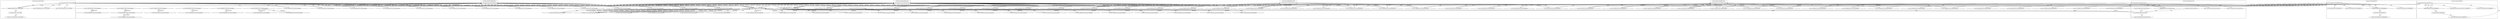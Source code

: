 digraph G {
	"10.1.80.1:45456#ServerID_OuterContainerID"->"1_fwatchdog#ServerID_667d78fb58-2fhs5"[ label="GET" ];
	"1_fwatchdog#ServerID_6dcbcc88d5-4vpdn"->"10.1.80.1:56459#ServerID_OuterContainerID"[ label="RESPONSE" ];
	"10.1.80.1:56458#ServerID_OuterContainerID"->"1_fwatchdog#ServerID_6dcbcc88d5-4vpdn"[ label="GET" ];
	"10.1.80.1:56459#ServerID_OuterContainerID"->"1_fwatchdog#ServerID_6dcbcc88d5-4vpdn"[ label="GET" ];
	"1_fwatchdog#ServerID_667d78fb58-2fhs5"->"10.1.80.1:45456#ServerID_OuterContainerID"[ label="RESPONSE" ];
	"1_fwatchdog#ServerID_6dcbcc88d5-4vpdn"->"10.1.80.1:56458#ServerID_OuterContainerID"[ label="RESPONSE" ];
	"10.1.80.1:45457#ServerID_OuterContainerID"->"1_fwatchdog#ServerID_667d78fb58-2fhs5"[ label="GET" ];
	"1_fwatchdog#ServerID_667d78fb58-2fhs5"->"10.1.80.1:45457#ServerID_OuterContainerID"[ label="RESPONSE" ];
	"10.1.80.1:55390#ServerID_OuterContainerID"->"1_fwatchdog#ServerID_8665dd9487-x4b6d"[ label="GET" ];
	"1_fwatchdog#ServerID_8665dd9487-x4b6d"->"10.1.80.1:55390#ServerID_OuterContainerID"[ label="RESPONSE" ];
	"10.1.80.1:55391#ServerID_OuterContainerID"->"1_fwatchdog#ServerID_8665dd9487-x4b6d"[ label="GET" ];
	"1_fwatchdog#ServerID_8665dd9487-x4b6d"->"10.1.80.1:55391#ServerID_OuterContainerID"[ label="RESPONSE" ];
	"10.1.80.1:56947#ServerID_OuterContainerID"->"1_fwatchdog#ServerID_76c96688d7-2rgjp"[ label="GET" ];
	"1_fwatchdog#ServerID_76c96688d7-2rgjp"->"10.1.80.1:56947#ServerID_OuterContainerID"[ label="RESPONSE" ];
	"10.1.80.1:56946#ServerID_OuterContainerID"->"1_fwatchdog#ServerID_76c96688d7-2rgjp"[ label="GET" ];
	"1_fwatchdog#ServerID_76c96688d7-2rgjp"->"10.1.80.1:56946#ServerID_OuterContainerID"[ label="RESPONSE" ];
	"10.1.80.247:34582#ServerID_OuterContainerID"->"1_fwatchdog#ServerID_6dcbcc88d5-4vpdn"[ label="POST" ];
	"1_fwatchdog#ServerID_6dcbcc88d5-4vpdn"->"gateway:8080#ServerID_OuterContainerID"[ label="POST" ];
	"1_fwatchdog#ServerID_6dcbcc88d5-4vpdn"->"10.1.80.247:8080#ServerID_OuterContainerID"[ label="POST" ];
	"10.1.80.247:36156#ServerID_OuterContainerID"->"1_fwatchdog#ServerID_667d78fb58-2fhs5"[ label="POST" ];
	"1_fwatchdog#ServerID_667d78fb58-2fhs5"->"10.1.80.247:36156#ServerID_OuterContainerID"[ label="RESPONSE" ];
	"10.1.80.247:8080#ServerID_OuterContainerID"->"1_fwatchdog#ServerID_6dcbcc88d5-4vpdn"[ label="RESPONSE" ];
	"gateway:8080#ServerID_OuterContainerID"->"1_fwatchdog#ServerID_6dcbcc88d5-4vpdn"[ label="RESPONSE" ];
	"1_fwatchdog#ServerID_6dcbcc88d5-4vpdn"->"10.1.80.247:34582#ServerID_OuterContainerID"[ label="RESPONSE" ];
	"10.1.80.247:34582#ServerID_OuterContainerID"->"1_fwatchdog#ServerID_6dcbcc88d5-4vpdn"[ label="POST" ];
	"1_fwatchdog#ServerID_6dcbcc88d5-4vpdn"->"gateway:8080#ServerID_OuterContainerID"[ label="POST" ];
	"1_fwatchdog#ServerID_6dcbcc88d5-4vpdn"->"10.1.80.247:8080#ServerID_OuterContainerID"[ label="POST" ];
	"10.1.80.247:36156#ServerID_OuterContainerID"->"1_fwatchdog#ServerID_667d78fb58-2fhs5"[ label="POST" ];
	"1_fwatchdog#ServerID_667d78fb58-2fhs5"->"10.1.80.247:36156#ServerID_OuterContainerID"[ label="RESPONSE" ];
	"1_fwatchdog#ServerID_6dcbcc88d5-4vpdn"->"gateway:8080#ServerID_OuterContainerID"[ label="POST" ];
	"10.1.80.247:8080#ServerID_OuterContainerID"->"1_fwatchdog#ServerID_6dcbcc88d5-4vpdn"[ label="RESPONSE" ];
	"gateway:8080#ServerID_OuterContainerID"->"1_fwatchdog#ServerID_6dcbcc88d5-4vpdn"[ label="RESPONSE" ];
	"1_fwatchdog#ServerID_6dcbcc88d5-4vpdn"->"10.1.80.247:34582#ServerID_OuterContainerID"[ label="RESPONSE" ];
	"10.1.80.247:34582#ServerID_OuterContainerID"->"1_fwatchdog#ServerID_6dcbcc88d5-4vpdn"[ label="POST" ];
	"1_fwatchdog#ServerID_6dcbcc88d5-4vpdn"->"10.1.80.247:8080#ServerID_OuterContainerID"[ label="POST" ];
	"10.1.80.247:36156#ServerID_OuterContainerID"->"1_fwatchdog#ServerID_667d78fb58-2fhs5"[ label="POST" ];
	"1_fwatchdog#ServerID_667d78fb58-2fhs5"->"10.1.80.247:36156#ServerID_OuterContainerID"[ label="RESPONSE" ];
	"10.1.80.247:8080#ServerID_OuterContainerID"->"1_fwatchdog#ServerID_6dcbcc88d5-4vpdn"[ label="RESPONSE" ];
	"gateway:8080#ServerID_OuterContainerID"->"1_fwatchdog#ServerID_6dcbcc88d5-4vpdn"[ label="RESPONSE" ];
	"1_fwatchdog#ServerID_6dcbcc88d5-4vpdn"->"10.1.80.247:34582#ServerID_OuterContainerID"[ label="RESPONSE" ];
	"10.1.80.1:45432#ServerID_OuterContainerID"->"1_fwatchdog#ServerID_79226724f3b6"[ label="read" ];
	"10.1.80.247:34582#ServerID_OuterContainerID"->"1_fwatchdog#ServerID_6dcbcc88d5-4vpdn"[ label="POST" ];
	"1_fwatchdog#ServerID_6dcbcc88d5-4vpdn"->"gateway:8080#ServerID_OuterContainerID"[ label="POST" ];
	"1_fwatchdog#ServerID_6dcbcc88d5-4vpdn"->"10.1.80.247:8080#ServerID_OuterContainerID"[ label="POST" ];
	"10.1.80.247:36156#ServerID_OuterContainerID"->"1_fwatchdog#ServerID_667d78fb58-2fhs5"[ label="POST" ];
	"1_fwatchdog#ServerID_667d78fb58-2fhs5"->"10.1.80.247:36156#ServerID_OuterContainerID"[ label="RESPONSE" ];
	"10.1.80.247:8080#ServerID_OuterContainerID"->"1_fwatchdog#ServerID_6dcbcc88d5-4vpdn"[ label="RESPONSE" ];
	"gateway:8080#ServerID_OuterContainerID"->"1_fwatchdog#ServerID_6dcbcc88d5-4vpdn"[ label="RESPONSE" ];
	"1_fwatchdog#ServerID_6dcbcc88d5-4vpdn"->"10.1.80.247:34582#ServerID_OuterContainerID"[ label="RESPONSE" ];
	"10.1.80.247:34582#ServerID_OuterContainerID"->"1_fwatchdog#ServerID_6dcbcc88d5-4vpdn"[ label="POST" ];
	"1_fwatchdog#ServerID_6dcbcc88d5-4vpdn"->"gateway:8080#ServerID_OuterContainerID"[ label="POST" ];
	"1_fwatchdog#ServerID_6dcbcc88d5-4vpdn"->"10.1.80.247:8080#ServerID_OuterContainerID"[ label="POST" ];
	"10.1.80.247:36156#ServerID_OuterContainerID"->"1_fwatchdog#ServerID_667d78fb58-2fhs5"[ label="POST" ];
	"1_fwatchdog#ServerID_667d78fb58-2fhs5"->"10.1.80.247:36156#ServerID_OuterContainerID"[ label="RESPONSE" ];
	"10.1.80.1:45434#ServerID_OuterContainerID"->"1_fwatchdog#ServerID_79226724f3b6"[ label="read" ];
	"10.1.80.247:8080#ServerID_OuterContainerID"->"1_fwatchdog#ServerID_6dcbcc88d5-4vpdn"[ label="RESPONSE" ];
	"gateway:8080#ServerID_OuterContainerID"->"1_fwatchdog#ServerID_6dcbcc88d5-4vpdn"[ label="RESPONSE" ];
	"1_fwatchdog#ServerID_6dcbcc88d5-4vpdn"->"10.1.80.247:34582#ServerID_OuterContainerID"[ label="RESPONSE" ];
	"1_fwatchdog#ServerID_79226724f3b6"->"10.1.80.1:45434#ServerID_OuterContainerID"[ label="write" ];
	"10.1.80.1:56434#ServerID_OuterContainerID"->"1_fwatchdog#ServerID_d4de233c55aa"[ label="read" ];
	"1_fwatchdog#ServerID_79226724f3b6"->"10.1.80.1:45432#ServerID_OuterContainerID"[ label="write" ];
	"10.1.80.1:56436#ServerID_OuterContainerID"->"1_fwatchdog#ServerID_d4de233c55aa"[ label="read" ];
	"1_fwatchdog#ServerID_d4de233c55aa"->"10.1.80.1:56436#ServerID_OuterContainerID"[ label="write" ];
	"1_fwatchdog#ServerID_d4de233c55aa"->"10.1.80.1:56434#ServerID_OuterContainerID"[ label="write" ];
	"10.1.80.1:55366#ServerID_OuterContainerID"->"1_fwatchdog#ServerID_8df4e6f0b536"[ label="read" ];
	"10.1.80.247:34582#ServerID_OuterContainerID"->"1_fwatchdog#ServerID_6dcbcc88d5-4vpdn"[ label="POST" ];
	"1_fwatchdog#ServerID_6dcbcc88d5-4vpdn"->"gateway:8080#ServerID_OuterContainerID"[ label="POST" ];
	"1_fwatchdog#ServerID_6dcbcc88d5-4vpdn"->"10.1.80.247:8080#ServerID_OuterContainerID"[ label="POST" ];
	"10.1.80.247:36156#ServerID_OuterContainerID"->"1_fwatchdog#ServerID_667d78fb58-2fhs5"[ label="POST" ];
	"1_fwatchdog#ServerID_667d78fb58-2fhs5"->"10.1.80.247:36156#ServerID_OuterContainerID"[ label="RESPONSE" ];
	"10.1.80.247:8080#ServerID_OuterContainerID"->"1_fwatchdog#ServerID_6dcbcc88d5-4vpdn"[ label="RESPONSE" ];
	"1_fwatchdog#ServerID_6dcbcc88d5-4vpdn"->"10.1.80.247:34582#ServerID_OuterContainerID"[ label="RESPONSE" ];
	"gateway:8080#ServerID_OuterContainerID"->"1_fwatchdog#ServerID_6dcbcc88d5-4vpdn"[ label="RESPONSE" ];
	"10.1.80.1:45542#ServerID_OuterContainerID"->"1_fwatchdog#ServerID_667d78fb58-2fhs5"[ label="GET" ];
	"10.1.80.1:45543#ServerID_OuterContainerID"->"1_fwatchdog#ServerID_667d78fb58-2fhs5"[ label="GET" ];
	"1_fwatchdog#ServerID_667d78fb58-2fhs5"->"10.1.80.1:45543#ServerID_OuterContainerID"[ label="RESPONSE" ];
	"1_fwatchdog#ServerID_667d78fb58-2fhs5"->"10.1.80.1:45542#ServerID_OuterContainerID"[ label="RESPONSE" ];
	"10.1.80.247:34582#ServerID_OuterContainerID"->"1_fwatchdog#ServerID_6dcbcc88d5-4vpdn"[ label="POST" ];
	"1_fwatchdog#ServerID_6dcbcc88d5-4vpdn"->"gateway:8080#ServerID_OuterContainerID"[ label="POST" ];
	"1_fwatchdog#ServerID_6dcbcc88d5-4vpdn"->"10.1.80.247:8080#ServerID_OuterContainerID"[ label="POST" ];
	"10.1.80.247:36156#ServerID_OuterContainerID"->"1_fwatchdog#ServerID_667d78fb58-2fhs5"[ label="POST" ];
	"1_fwatchdog#ServerID_667d78fb58-2fhs5"->"10.1.80.247:36156#ServerID_OuterContainerID"[ label="RESPONSE" ];
	"10.1.80.247:8080#ServerID_OuterContainerID"->"1_fwatchdog#ServerID_6dcbcc88d5-4vpdn"[ label="RESPONSE" ];
	"gateway:8080#ServerID_OuterContainerID"->"1_fwatchdog#ServerID_6dcbcc88d5-4vpdn"[ label="RESPONSE" ];
	"1_fwatchdog#ServerID_6dcbcc88d5-4vpdn"->"10.1.80.247:34582#ServerID_OuterContainerID"[ label="RESPONSE" ];
	"10.1.80.247:34582#ServerID_OuterContainerID"->"1_fwatchdog#ServerID_6dcbcc88d5-4vpdn"[ label="POST" ];
	"10.1.80.1:56558#ServerID_OuterContainerID"->"1_fwatchdog#ServerID_6dcbcc88d5-4vpdn"[ label="GET" ];
	"10.1.80.1:56556#ServerID_OuterContainerID"->"1_fwatchdog#ServerID_6dcbcc88d5-4vpdn"[ label="GET" ];
	"1_fwatchdog#ServerID_6dcbcc88d5-4vpdn"->"10.1.80.1:56558#ServerID_OuterContainerID"[ label="RESPONSE" ];
	"1_fwatchdog#ServerID_6dcbcc88d5-4vpdn"->"10.1.80.1:56556#ServerID_OuterContainerID"[ label="RESPONSE" ];
	"1_fwatchdog#ServerID_6dcbcc88d5-4vpdn"->"10.1.80.247:8080#ServerID_OuterContainerID"[ label="POST" ];
	"1_fwatchdog#ServerID_6dcbcc88d5-4vpdn"->"gateway:8080#ServerID_OuterContainerID"[ label="POST" ];
	"10.1.80.247:36156#ServerID_OuterContainerID"->"1_fwatchdog#ServerID_667d78fb58-2fhs5"[ label="POST" ];
	"1_fwatchdog#ServerID_667d78fb58-2fhs5"->"10.1.80.247:36156#ServerID_OuterContainerID"[ label="RESPONSE" ];
	"10.1.80.247:8080#ServerID_OuterContainerID"->"1_fwatchdog#ServerID_6dcbcc88d5-4vpdn"[ label="RESPONSE" ];
	"gateway:8080#ServerID_OuterContainerID"->"1_fwatchdog#ServerID_6dcbcc88d5-4vpdn"[ label="RESPONSE" ];
	"1_fwatchdog#ServerID_6dcbcc88d5-4vpdn"->"10.1.80.247:34582#ServerID_OuterContainerID"[ label="RESPONSE" ];
	"10.1.80.1:55492#ServerID_OuterContainerID"->"1_fwatchdog#ServerID_8665dd9487-x4b6d"[ label="GET" ];
	"10.1.80.1:55494#ServerID_OuterContainerID"->"1_fwatchdog#ServerID_8665dd9487-x4b6d"[ label="GET" ];
	"1_fwatchdog#ServerID_8665dd9487-x4b6d"->"10.1.80.1:55492#ServerID_OuterContainerID"[ label="RESPONSE" ];
	"1_fwatchdog#ServerID_8665dd9487-x4b6d"->"10.1.80.1:55494#ServerID_OuterContainerID"[ label="RESPONSE" ];
	"10.1.80.247:34582#ServerID_OuterContainerID"->"1_fwatchdog#ServerID_6dcbcc88d5-4vpdn"[ label="POST" ];
	"1_fwatchdog#ServerID_6dcbcc88d5-4vpdn"->"gateway:8080#ServerID_OuterContainerID"[ label="POST" ];
	"10.1.80.247:36156#ServerID_OuterContainerID"->"1_fwatchdog#ServerID_667d78fb58-2fhs5"[ label="POST" ];
	"1_fwatchdog#ServerID_6dcbcc88d5-4vpdn"->"10.1.80.247:8080#ServerID_OuterContainerID"[ label="POST" ];
	"1_fwatchdog#ServerID_667d78fb58-2fhs5"->"10.1.80.247:36156#ServerID_OuterContainerID"[ label="RESPONSE" ];
	"10.1.80.247:8080#ServerID_OuterContainerID"->"1_fwatchdog#ServerID_6dcbcc88d5-4vpdn"[ label="RESPONSE" ];
	"gateway:8080#ServerID_OuterContainerID"->"1_fwatchdog#ServerID_6dcbcc88d5-4vpdn"[ label="RESPONSE" ];
	"1_fwatchdog#ServerID_6dcbcc88d5-4vpdn"->"10.1.80.247:34582#ServerID_OuterContainerID"[ label="RESPONSE" ];
	"10.1.80.247:34582#ServerID_OuterContainerID"->"1_fwatchdog#ServerID_6dcbcc88d5-4vpdn"[ label="POST" ];
	"1_fwatchdog#ServerID_6dcbcc88d5-4vpdn"->"gateway:8080#ServerID_OuterContainerID"[ label="POST" ];
	"1_fwatchdog#ServerID_6dcbcc88d5-4vpdn"->"10.1.80.247:8080#ServerID_OuterContainerID"[ label="POST" ];
	"10.1.80.247:36156#ServerID_OuterContainerID"->"1_fwatchdog#ServerID_667d78fb58-2fhs5"[ label="POST" ];
	"1_fwatchdog#ServerID_667d78fb58-2fhs5"->"10.1.80.247:36156#ServerID_OuterContainerID"[ label="RESPONSE" ];
	"10.1.80.247:8080#ServerID_OuterContainerID"->"1_fwatchdog#ServerID_6dcbcc88d5-4vpdn"[ label="RESPONSE" ];
	"gateway:8080#ServerID_OuterContainerID"->"1_fwatchdog#ServerID_6dcbcc88d5-4vpdn"[ label="RESPONSE" ];
	"1_fwatchdog#ServerID_6dcbcc88d5-4vpdn"->"10.1.80.247:34582#ServerID_OuterContainerID"[ label="RESPONSE" ];
	"10.1.80.1:57064#ServerID_OuterContainerID"->"1_fwatchdog#ServerID_76c96688d7-2rgjp"[ label="GET" ];
	"1_fwatchdog#ServerID_76c96688d7-2rgjp"->"10.1.80.1:57066#ServerID_OuterContainerID"[ label="RESPONSE" ];
	"10.1.80.1:57066#ServerID_OuterContainerID"->"1_fwatchdog#ServerID_76c96688d7-2rgjp"[ label="GET" ];
	"1_fwatchdog#ServerID_76c96688d7-2rgjp"->"10.1.80.1:57064#ServerID_OuterContainerID"[ label="RESPONSE" ];
	"10.1.80.247:34582#ServerID_OuterContainerID"->"1_fwatchdog#ServerID_6dcbcc88d5-4vpdn"[ label="POST" ];
	"1_fwatchdog#ServerID_6dcbcc88d5-4vpdn"->"gateway:8080#ServerID_OuterContainerID"[ label="POST" ];
	"1_fwatchdog#ServerID_6dcbcc88d5-4vpdn"->"10.1.80.247:8080#ServerID_OuterContainerID"[ label="POST" ];
	"10.1.80.247:36156#ServerID_OuterContainerID"->"1_fwatchdog#ServerID_667d78fb58-2fhs5"[ label="POST" ];
	"1_fwatchdog#ServerID_667d78fb58-2fhs5"->"10.1.80.247:36156#ServerID_OuterContainerID"[ label="RESPONSE" ];
	"10.1.80.247:8080#ServerID_OuterContainerID"->"1_fwatchdog#ServerID_6dcbcc88d5-4vpdn"[ label="RESPONSE" ];
	"gateway:8080#ServerID_OuterContainerID"->"1_fwatchdog#ServerID_6dcbcc88d5-4vpdn"[ label="RESPONSE" ];
	"1_fwatchdog#ServerID_6dcbcc88d5-4vpdn"->"10.1.80.247:34582#ServerID_OuterContainerID"[ label="RESPONSE" ];
	"10.1.80.247:34582#ServerID_OuterContainerID"->"1_fwatchdog#ServerID_6dcbcc88d5-4vpdn"[ label="POST" ];
	"1_fwatchdog#ServerID_6dcbcc88d5-4vpdn"->"gateway:8080#ServerID_OuterContainerID"[ label="POST" ];
	"1_fwatchdog#ServerID_6dcbcc88d5-4vpdn"->"10.1.80.247:8080#ServerID_OuterContainerID"[ label="POST" ];
	"10.1.80.247:36156#ServerID_OuterContainerID"->"1_fwatchdog#ServerID_667d78fb58-2fhs5"[ label="POST" ];
	"1_fwatchdog#ServerID_667d78fb58-2fhs5"->"10.1.80.247:36156#ServerID_OuterContainerID"[ label="RESPONSE" ];
	"10.1.80.247:8080#ServerID_OuterContainerID"->"1_fwatchdog#ServerID_6dcbcc88d5-4vpdn"[ label="RESPONSE" ];
	"gateway:8080#ServerID_OuterContainerID"->"1_fwatchdog#ServerID_6dcbcc88d5-4vpdn"[ label="RESPONSE" ];
	"1_fwatchdog#ServerID_6dcbcc88d5-4vpdn"->"10.1.80.247:34582#ServerID_OuterContainerID"[ label="RESPONSE" ];
	"10.1.80.247:34582#ServerID_OuterContainerID"->"1_fwatchdog#ServerID_6dcbcc88d5-4vpdn"[ label="POST" ];
	"1_fwatchdog#ServerID_6dcbcc88d5-4vpdn"->"gateway:8080#ServerID_OuterContainerID"[ label="POST" ];
	"1_fwatchdog#ServerID_6dcbcc88d5-4vpdn"->"10.1.80.247:8080#ServerID_OuterContainerID"[ label="POST" ];
	"10.1.80.247:36156#ServerID_OuterContainerID"->"1_fwatchdog#ServerID_667d78fb58-2fhs5"[ label="POST" ];
	"1_fwatchdog#ServerID_667d78fb58-2fhs5"->"10.1.80.247:36156#ServerID_OuterContainerID"[ label="RESPONSE" ];
	"10.1.80.247:8080#ServerID_OuterContainerID"->"1_fwatchdog#ServerID_6dcbcc88d5-4vpdn"[ label="RESPONSE" ];
	"1_fwatchdog#ServerID_6dcbcc88d5-4vpdn"->"10.1.80.247:34582#ServerID_OuterContainerID"[ label="RESPONSE" ];
	"gateway:8080#ServerID_OuterContainerID"->"1_fwatchdog#ServerID_6dcbcc88d5-4vpdn"[ label="RESPONSE" ];
	"10.1.80.247:34582#ServerID_OuterContainerID"->"1_fwatchdog#ServerID_6dcbcc88d5-4vpdn"[ label="POST" ];
	"1_fwatchdog#ServerID_6dcbcc88d5-4vpdn"->"gateway:8080#ServerID_OuterContainerID"[ label="POST" ];
	"1_fwatchdog#ServerID_6dcbcc88d5-4vpdn"->"10.1.80.247:8080#ServerID_OuterContainerID"[ label="POST" ];
	"10.1.80.247:36156#ServerID_OuterContainerID"->"1_fwatchdog#ServerID_667d78fb58-2fhs5"[ label="POST" ];
	"1_fwatchdog#ServerID_667d78fb58-2fhs5"->"10.1.80.247:36156#ServerID_OuterContainerID"[ label="RESPONSE" ];
	"10.1.80.247:8080#ServerID_OuterContainerID"->"1_fwatchdog#ServerID_6dcbcc88d5-4vpdn"[ label="RESPONSE" ];
	"gateway:8080#ServerID_OuterContainerID"->"1_fwatchdog#ServerID_6dcbcc88d5-4vpdn"[ label="RESPONSE" ];
	"1_fwatchdog#ServerID_6dcbcc88d5-4vpdn"->"10.1.80.247:34582#ServerID_OuterContainerID"[ label="RESPONSE" ];
	"10.1.80.247:34582#ServerID_OuterContainerID"->"1_fwatchdog#ServerID_6dcbcc88d5-4vpdn"[ label="POST" ];
	"1_fwatchdog#ServerID_6dcbcc88d5-4vpdn"->"gateway:8080#ServerID_OuterContainerID"[ label="POST" ];
	"1_fwatchdog#ServerID_6dcbcc88d5-4vpdn"->"10.1.80.247:8080#ServerID_OuterContainerID"[ label="POST" ];
	"10.1.80.247:36156#ServerID_OuterContainerID"->"1_fwatchdog#ServerID_667d78fb58-2fhs5"[ label="POST" ];
	"1_fwatchdog#ServerID_667d78fb58-2fhs5"->"10.1.80.247:36156#ServerID_OuterContainerID"[ label="RESPONSE" ];
	"10.1.80.247:8080#ServerID_OuterContainerID"->"1_fwatchdog#ServerID_6dcbcc88d5-4vpdn"[ label="RESPONSE" ];
	"gateway:8080#ServerID_OuterContainerID"->"1_fwatchdog#ServerID_6dcbcc88d5-4vpdn"[ label="RESPONSE" ];
	"1_fwatchdog#ServerID_6dcbcc88d5-4vpdn"->"10.1.80.247:34582#ServerID_OuterContainerID"[ label="RESPONSE" ];
	"10.1.80.247:34582#ServerID_OuterContainerID"->"1_fwatchdog#ServerID_6dcbcc88d5-4vpdn"[ label="POST" ];
	"1_fwatchdog#ServerID_6dcbcc88d5-4vpdn"->"gateway:8080#ServerID_OuterContainerID"[ label="POST" ];
	"1_fwatchdog#ServerID_6dcbcc88d5-4vpdn"->"10.1.80.247:8080#ServerID_OuterContainerID"[ label="POST" ];
	"10.1.80.247:36156#ServerID_OuterContainerID"->"1_fwatchdog#ServerID_667d78fb58-2fhs5"[ label="POST" ];
	"1_fwatchdog#ServerID_667d78fb58-2fhs5"->"10.1.80.247:36156#ServerID_OuterContainerID"[ label="RESPONSE" ];
	"10.1.80.247:8080#ServerID_OuterContainerID"->"1_fwatchdog#ServerID_6dcbcc88d5-4vpdn"[ label="RESPONSE" ];
	"gateway:8080#ServerID_OuterContainerID"->"1_fwatchdog#ServerID_6dcbcc88d5-4vpdn"[ label="RESPONSE" ];
	"1_fwatchdog#ServerID_6dcbcc88d5-4vpdn"->"10.1.80.247:34582#ServerID_OuterContainerID"[ label="RESPONSE" ];
	"10.1.80.247:34582#ServerID_OuterContainerID"->"1_fwatchdog#ServerID_6dcbcc88d5-4vpdn"[ label="POST" ];
	"1_fwatchdog#ServerID_6dcbcc88d5-4vpdn"->"gateway:8080#ServerID_OuterContainerID"[ label="POST" ];
	"1_fwatchdog#ServerID_6dcbcc88d5-4vpdn"->"10.1.80.247:8080#ServerID_OuterContainerID"[ label="POST" ];
	"10.1.80.247:38206#ServerID_OuterContainerID"->"1_fwatchdog#ServerID_8665dd9487-x4b6d"[ label="POST" ];
	"1_fwatchdog#ServerID_8665dd9487-x4b6d"->"10.1.80.247:38206#ServerID_OuterContainerID"[ label="RESPONSE" ];
	"10.1.80.247:8080#ServerID_OuterContainerID"->"1_fwatchdog#ServerID_6dcbcc88d5-4vpdn"[ label="RESPONSE" ];
	"gateway:8080#ServerID_OuterContainerID"->"1_fwatchdog#ServerID_6dcbcc88d5-4vpdn"[ label="RESPONSE" ];
	"10.1.80.247:45464#ServerID_OuterContainerID"->"1_fwatchdog#ServerID_76c96688d7-2rgjp"[ label="POST" ];
	"1_fwatchdog#ServerID_76c96688d7-2rgjp"->"10.1.80.247:45464#ServerID_OuterContainerID"[ label="RESPONSE" ];
	"1_fwatchdog#ServerID_6dcbcc88d5-4vpdn"->"10.1.80.247:34582#ServerID_OuterContainerID"[ label="RESPONSE" ];
	"1_fwatchdog#ServerID_6dcbcc88d5-4vpdn"->"gateway:8080#ServerID_OuterContainerID"[ label="POST" ];
	"10.1.80.247:34582#ServerID_OuterContainerID"->"1_fwatchdog#ServerID_6dcbcc88d5-4vpdn"[ label="POST" ];
	"1_fwatchdog#ServerID_6dcbcc88d5-4vpdn"->"10.1.80.247:8080#ServerID_OuterContainerID"[ label="POST" ];
	"10.1.80.247:36338#ServerID_OuterContainerID"->"1_fwatchdog#ServerID_667d78fb58-2fhs5"[ label="POST" ];
	"1_fwatchdog#ServerID_667d78fb58-2fhs5"->"10.1.80.247:36338#ServerID_OuterContainerID"[ label="RESPONSE" ];
	"10.1.80.247:8080#ServerID_OuterContainerID"->"1_fwatchdog#ServerID_6dcbcc88d5-4vpdn"[ label="RESPONSE" ];
	"gateway:8080#ServerID_OuterContainerID"->"1_fwatchdog#ServerID_6dcbcc88d5-4vpdn"[ label="RESPONSE" ];
	"1_fwatchdog#ServerID_6dcbcc88d5-4vpdn"->"10.1.80.247:34582#ServerID_OuterContainerID"[ label="RESPONSE" ];
	"10.1.80.247:34582#ServerID_OuterContainerID"->"1_fwatchdog#ServerID_6dcbcc88d5-4vpdn"[ label="POST" ];
	"1_fwatchdog#ServerID_6dcbcc88d5-4vpdn"->"gateway:8080#ServerID_OuterContainerID"[ label="POST" ];
	"1_fwatchdog#ServerID_6dcbcc88d5-4vpdn"->"10.1.80.247:8080#ServerID_OuterContainerID"[ label="POST" ];
	"10.1.80.247:36338#ServerID_OuterContainerID"->"1_fwatchdog#ServerID_667d78fb58-2fhs5"[ label="POST" ];
	"1_fwatchdog#ServerID_667d78fb58-2fhs5"->"10.1.80.247:36338#ServerID_OuterContainerID"[ label="RESPONSE" ];
	"10.1.80.247:8080#ServerID_OuterContainerID"->"1_fwatchdog#ServerID_6dcbcc88d5-4vpdn"[ label="RESPONSE" ];
	"gateway:8080#ServerID_OuterContainerID"->"1_fwatchdog#ServerID_6dcbcc88d5-4vpdn"[ label="RESPONSE" ];
	"1_fwatchdog#ServerID_6dcbcc88d5-4vpdn"->"10.1.80.247:34582#ServerID_OuterContainerID"[ label="RESPONSE" ];
	"10.1.80.1:45693#ServerID_OuterContainerID"->"1_fwatchdog#ServerID_667d78fb58-2fhs5"[ label="GET" ];
	"10.1.80.1:45692#ServerID_OuterContainerID"->"1_fwatchdog#ServerID_667d78fb58-2fhs5"[ label="GET" ];
	"1_fwatchdog#ServerID_667d78fb58-2fhs5"->"10.1.80.1:45692#ServerID_OuterContainerID"[ label="RESPONSE" ];
	"1_fwatchdog#ServerID_667d78fb58-2fhs5"->"10.1.80.1:45693#ServerID_OuterContainerID"[ label="RESPONSE" ];
	"10.1.80.1:56695#ServerID_OuterContainerID"->"1_fwatchdog#ServerID_6dcbcc88d5-4vpdn"[ label="GET" ];
	"10.1.80.1:56694#ServerID_OuterContainerID"->"1_fwatchdog#ServerID_6dcbcc88d5-4vpdn"[ label="GET" ];
	"1_fwatchdog#ServerID_6dcbcc88d5-4vpdn"->"10.1.80.1:56694#ServerID_OuterContainerID"[ label="RESPONSE" ];
	"1_fwatchdog#ServerID_6dcbcc88d5-4vpdn"->"10.1.80.1:56695#ServerID_OuterContainerID"[ label="RESPONSE" ];
	"10.1.80.1:55629#ServerID_OuterContainerID"->"1_fwatchdog#ServerID_8665dd9487-x4b6d"[ label="GET" ];
	"10.1.80.1:55628#ServerID_OuterContainerID"->"1_fwatchdog#ServerID_8665dd9487-x4b6d"[ label="GET" ];
	"1_fwatchdog#ServerID_8665dd9487-x4b6d"->"10.1.80.1:55629#ServerID_OuterContainerID"[ label="RESPONSE" ];
	"1_fwatchdog#ServerID_8665dd9487-x4b6d"->"10.1.80.1:55628#ServerID_OuterContainerID"[ label="RESPONSE" ];
	"10.1.80.1:57184#ServerID_OuterContainerID"->"1_fwatchdog#ServerID_76c96688d7-2rgjp"[ label="GET" ];
	"10.1.80.1:57186#ServerID_OuterContainerID"->"1_fwatchdog#ServerID_76c96688d7-2rgjp"[ label="GET" ];
	"1_fwatchdog#ServerID_76c96688d7-2rgjp"->"10.1.80.1:57184#ServerID_OuterContainerID"[ label="RESPONSE" ];
	"1_fwatchdog#ServerID_76c96688d7-2rgjp"->"10.1.80.1:57186#ServerID_OuterContainerID"[ label="RESPONSE" ];
	"10.1.80.1:45715#ServerID_OuterContainerID"->"1_fwatchdog#ServerID_667d78fb58-2fhs5"[ label="GET" ];
	"10.1.80.1:45714#ServerID_OuterContainerID"->"1_fwatchdog#ServerID_667d78fb58-2fhs5"[ label="GET" ];
	"1_fwatchdog#ServerID_667d78fb58-2fhs5"->"10.1.80.1:45714#ServerID_OuterContainerID"[ label="RESPONSE" ];
	"1_fwatchdog#ServerID_667d78fb58-2fhs5"->"10.1.80.1:45715#ServerID_OuterContainerID"[ label="RESPONSE" ];
	"10.1.80.1:56716#ServerID_OuterContainerID"->"1_fwatchdog#ServerID_6dcbcc88d5-4vpdn"[ label="GET" ];
	"1_fwatchdog#ServerID_6dcbcc88d5-4vpdn"->"10.1.80.1:56716#ServerID_OuterContainerID"[ label="RESPONSE" ];
	"10.1.80.1:56717#ServerID_OuterContainerID"->"1_fwatchdog#ServerID_6dcbcc88d5-4vpdn"[ label="GET" ];
	"1_fwatchdog#ServerID_6dcbcc88d5-4vpdn"->"10.1.80.1:56717#ServerID_OuterContainerID"[ label="RESPONSE" ];
	"10.1.80.1:55649#ServerID_OuterContainerID"->"1_fwatchdog#ServerID_8665dd9487-x4b6d"[ label="GET" ];
	"1_fwatchdog#ServerID_8665dd9487-x4b6d"->"10.1.80.1:55649#ServerID_OuterContainerID"[ label="RESPONSE" ];
	"10.1.80.1:55648#ServerID_OuterContainerID"->"1_fwatchdog#ServerID_8665dd9487-x4b6d"[ label="GET" ];
	"1_fwatchdog#ServerID_8665dd9487-x4b6d"->"10.1.80.1:55648#ServerID_OuterContainerID"[ label="RESPONSE" ];
	"10.1.80.1:57208#ServerID_OuterContainerID"->"1_fwatchdog#ServerID_76c96688d7-2rgjp"[ label="GET" ];
	"10.1.80.1:57210#ServerID_OuterContainerID"->"1_fwatchdog#ServerID_76c96688d7-2rgjp"[ label="GET" ];
	"1_fwatchdog#ServerID_76c96688d7-2rgjp"->"10.1.80.1:57208#ServerID_OuterContainerID"[ label="RESPONSE" ];
	"1_fwatchdog#ServerID_76c96688d7-2rgjp"->"10.1.80.1:57210#ServerID_OuterContainerID"[ label="RESPONSE" ];
	"10.1.80.1:55368#ServerID_OuterContainerID"->"1_fwatchdog#ServerID_8df4e6f0b536"[ label="read" ];
	"1_fwatchdog#ServerID_8df4e6f0b536"->"10.1.80.1:55368#ServerID_OuterContainerID"[ label="write" ];
	"10.1.80.1:56922#ServerID_OuterContainerID"->"1_fwatchdog#ServerID_a5edef8e0079"[ label="read" ];
	"1_fwatchdog#ServerID_8df4e6f0b536"->"10.1.80.1:55366#ServerID_OuterContainerID"[ label="write" ];
	"10.1.80.1:56924#ServerID_OuterContainerID"->"1_fwatchdog#ServerID_a5edef8e0079"[ label="read" ];
	"1_fwatchdog#ServerID_a5edef8e0079"->"10.1.80.1:56924#ServerID_OuterContainerID"[ label="write" ];
	"1_fwatchdog#ServerID_a5edef8e0079"->"10.1.80.1:56922#ServerID_OuterContainerID"[ label="write" ];
	"10.1.80.1:45456#ServerID_OuterContainerID"->"1_fwatchdog#ServerID_79226724f3b6"[ label="read" ];
	"10.1.80.1:45457#ServerID_OuterContainerID"->"1_fwatchdog#ServerID_79226724f3b6"[ label="read" ];
	"1_fwatchdog#ServerID_79226724f3b6"->"10.1.80.1:45457#ServerID_OuterContainerID"[ label="write" ];
	"1_fwatchdog#ServerID_79226724f3b6"->"10.1.80.1:45456#ServerID_OuterContainerID"[ label="write" ];
	"10.1.80.1:56458#ServerID_OuterContainerID"->"1_fwatchdog#ServerID_d4de233c55aa"[ label="read" ];
	"10.1.80.1:56459#ServerID_OuterContainerID"->"1_fwatchdog#ServerID_d4de233c55aa"[ label="read" ];
	"1_fwatchdog#ServerID_d4de233c55aa"->"10.1.80.1:56459#ServerID_OuterContainerID"[ label="write" ];
	"1_fwatchdog#ServerID_d4de233c55aa"->"10.1.80.1:56458#ServerID_OuterContainerID"[ label="write" ];
	"10.1.80.1:55390#ServerID_OuterContainerID"->"1_fwatchdog#ServerID_8df4e6f0b536"[ label="read" ];
	"1_fwatchdog#ServerID_8df4e6f0b536"->"10.1.80.1:55390#ServerID_OuterContainerID"[ label="write" ];
	"10.1.80.1:55391#ServerID_OuterContainerID"->"1_fwatchdog#ServerID_8df4e6f0b536"[ label="read" ];
	"1_fwatchdog#ServerID_8df4e6f0b536"->"10.1.80.1:55391#ServerID_OuterContainerID"[ label="write" ];
	"10.1.80.1:56947#ServerID_OuterContainerID"->"1_fwatchdog#ServerID_a5edef8e0079"[ label="read" ];
	"10.1.80.1:56946#ServerID_OuterContainerID"->"1_fwatchdog#ServerID_a5edef8e0079"[ label="read" ];
	"1_fwatchdog#ServerID_a5edef8e0079"->"10.1.80.1:56947#ServerID_OuterContainerID"[ label="write" ];
	"1_fwatchdog#ServerID_a5edef8e0079"->"10.1.80.1:56946#ServerID_OuterContainerID"[ label="write" ];
	"10.1.80.247:34582#ServerID_OuterContainerID"->"1_fwatchdog#ServerID_d4de233c55aa"[ label="read" ];
	"1_fwatchdog#ServerID_d4de233c55aa"->"pipe:[273416759]#ServerID_d4de233c55aa"[ label="write" ];
	"1_fwatchdog#ServerID_d4de233c55aa"->"localhost:3000#ServerID_d4de233c55aa"[ label="connect" ];
	"localhost:3000#ServerID_d4de233c55aa"->"1_fwatchdog#ServerID_d4de233c55aa"[ label="read" ];
	"1_fwatchdog#ServerID_d4de233c55aa"->"localhost:3000#ServerID_d4de233c55aa"[ label="write" ];
	"10_node#ServerID_d4de233c55aa"->"pipe:[273418164]#ServerID_d4de233c55aa"[ label="write" ];
	"localhost:3000#ServerID_d4de233c55aa"->"10_node#ServerID_d4de233c55aa"[ label="read" ];
	"/etc/hosts#ServerID_d4de233c55aa"->"10_node#ServerID_d4de233c55aa"[ label="read" ];
	"/etc/resolv.conf#ServerID_d4de233c55aa"->"10_node#ServerID_d4de233c55aa"[ label="read" ];
	"10_node#ServerID_d4de233c55aa"->"10.152.183.10:53#ServerID_OuterContainerID"[ label="sendto" ];
	"10.152.183.10:53#ServerID_OuterContainerID"->"10_node#ServerID_d4de233c55aa"[ label="recvfrom" ];
	"1_fwatchdog#ServerID_79226724f3b6"->"pipe:[273416607]#ServerID_79226724f3b6"[ label="write" ];
	"10.1.80.247:36156#ServerID_OuterContainerID"->"1_fwatchdog#ServerID_79226724f3b6"[ label="read" ];
	"10_node#ServerID_d4de233c55aa"->"gateway:8080#ServerID_OuterContainerID"[ label="connect" ];
	"1_fwatchdog#ServerID_79226724f3b6"->"localhost:3000#ServerID_79226724f3b6"[ label="connect" ];
	"localhost:3000#ServerID_79226724f3b6"->"1_fwatchdog#ServerID_79226724f3b6"[ label="read" ];
	"1_fwatchdog#ServerID_79226724f3b6"->"localhost:3000#ServerID_79226724f3b6"[ label="write" ];
	"localhost:3000#ServerID_79226724f3b6"->"10_node#ServerID_79226724f3b6"[ label="read" ];
	"10_node#ServerID_79226724f3b6"->"pipe:[273417785]#ServerID_79226724f3b6"[ label="write" ];
	"1_fwatchdog#ServerID_79226724f3b6"->"pipe:[273416608]#ServerID_79226724f3b6"[ label="write" ];
	"1_fwatchdog#ServerID_79226724f3b6"->"10.1.80.247:36156#ServerID_OuterContainerID"[ label="write" ];
	"gateway:8080#ServerID_OuterContainerID"->"10_node#ServerID_d4de233c55aa"[ label="read" ];
	"1_fwatchdog#ServerID_d4de233c55aa"->"pipe:[273416760]#ServerID_d4de233c55aa"[ label="write" ];
	"1_fwatchdog#ServerID_d4de233c55aa"->"10.1.80.247:34582#ServerID_OuterContainerID"[ label="write" ];
	"10.1.80.1:45542#ServerID_OuterContainerID"->"1_fwatchdog#ServerID_79226724f3b6"[ label="read" ];
	"1_fwatchdog#ServerID_79226724f3b6"->"10.1.80.1:45543#ServerID_OuterContainerID"[ label="write" ];
	"10.1.80.1:45543#ServerID_OuterContainerID"->"1_fwatchdog#ServerID_79226724f3b6"[ label="read" ];
	"1_fwatchdog#ServerID_79226724f3b6"->"10.1.80.1:45542#ServerID_OuterContainerID"[ label="write" ];
	"10.1.80.1:56558#ServerID_OuterContainerID"->"1_fwatchdog#ServerID_d4de233c55aa"[ label="read" ];
	"10.1.80.1:56556#ServerID_OuterContainerID"->"1_fwatchdog#ServerID_d4de233c55aa"[ label="read" ];
	"1_fwatchdog#ServerID_d4de233c55aa"->"10.1.80.1:56556#ServerID_OuterContainerID"[ label="write" ];
	"1_fwatchdog#ServerID_d4de233c55aa"->"10.1.80.1:56558#ServerID_OuterContainerID"[ label="write" ];
	"10.1.80.1:55494#ServerID_OuterContainerID"->"1_fwatchdog#ServerID_8df4e6f0b536"[ label="read" ];
	"10.1.80.1:55492#ServerID_OuterContainerID"->"1_fwatchdog#ServerID_8df4e6f0b536"[ label="read" ];
	"1_fwatchdog#ServerID_8df4e6f0b536"->"10.1.80.1:55492#ServerID_OuterContainerID"[ label="write" ];
	"1_fwatchdog#ServerID_8df4e6f0b536"->"10.1.80.1:55494#ServerID_OuterContainerID"[ label="write" ];
	"1_fwatchdog#ServerID_8df4e6f0b536"->"22_fwatchdog#ServerID_8df4e6f0b536"[ label="clone" ];
	"1_fwatchdog#ServerID_a5edef8e0079"->"10.1.80.1:57066#ServerID_OuterContainerID"[ label="write" ];
	"10.1.80.1:57066#ServerID_OuterContainerID"->"1_fwatchdog#ServerID_a5edef8e0079"[ label="read" ];
	"10.1.80.1:57064#ServerID_OuterContainerID"->"1_fwatchdog#ServerID_a5edef8e0079"[ label="read" ];
	"1_fwatchdog#ServerID_a5edef8e0079"->"10.1.80.1:57064#ServerID_OuterContainerID"[ label="write" ];
	"1_fwatchdog#ServerID_8df4e6f0b536"->"pipe:[273416824]#ServerID_8df4e6f0b536"[ label="write" ];
	"10.1.80.247:38206#ServerID_OuterContainerID"->"1_fwatchdog#ServerID_8df4e6f0b536"[ label="read" ];
	"1_fwatchdog#ServerID_8df4e6f0b536"->"localhost:3000#ServerID_8df4e6f0b536"[ label="connect" ];
	"localhost:3000#ServerID_8df4e6f0b536"->"12_node#ServerID_8df4e6f0b536"[ label="read" ];
	"localhost:3000#ServerID_8df4e6f0b536"->"1_fwatchdog#ServerID_8df4e6f0b536"[ label="read" ];
	"1_fwatchdog#ServerID_8df4e6f0b536"->"localhost:3000#ServerID_8df4e6f0b536"[ label="write" ];
	"12_node#ServerID_8df4e6f0b536"->"pipe:[273418319]#ServerID_8df4e6f0b536"[ label="write" ];
	"1_fwatchdog#ServerID_8df4e6f0b536"->"pipe:[273416825]#ServerID_8df4e6f0b536"[ label="write" ];
	"1_fwatchdog#ServerID_8df4e6f0b536"->"10.1.80.247:38206#ServerID_OuterContainerID"[ label="write" ];
	"10.1.80.247:45464#ServerID_OuterContainerID"->"1_fwatchdog#ServerID_a5edef8e0079"[ label="read" ];
	"1_fwatchdog#ServerID_a5edef8e0079"->"localhost:3000#ServerID_a5edef8e0079"[ label="connect" ];
	"1_fwatchdog#ServerID_a5edef8e0079"->"localhost:3000#ServerID_a5edef8e0079"[ label="write" ];
	"localhost:3000#ServerID_a5edef8e0079"->"1_fwatchdog#ServerID_a5edef8e0079"[ label="read" ];
	"localhost:3000#ServerID_a5edef8e0079"->"15_node#ServerID_a5edef8e0079"[ label="read" ];
	"15_node#ServerID_a5edef8e0079"->"pipe:[273418748]#ServerID_a5edef8e0079"[ label="write" ];
	"pipe:[273418748]#ServerID_a5edef8e0079"->"1_fwatchdog#ServerID_a5edef8e0079"[ label="read" ];
	"1_fwatchdog#ServerID_a5edef8e0079"->"pipe:[273417046]#ServerID_a5edef8e0079"[ label="write" ];
	"1_fwatchdog#ServerID_a5edef8e0079"->"/home/app/request.alastor.log#ServerID_a5edef8e0079"[ label="write" ];
	"1_fwatchdog#ServerID_a5edef8e0079"->"10.1.80.247:45464#ServerID_OuterContainerID"[ label="write" ];
	"10.1.80.247:36338#ServerID_OuterContainerID"->"1_fwatchdog#ServerID_79226724f3b6"[ label="read" ];
	"1_fwatchdog#ServerID_79226724f3b6"->"10.1.80.247:36338#ServerID_OuterContainerID"[ label="write" ];
	"10.1.80.1:45692#ServerID_OuterContainerID"->"1_fwatchdog#ServerID_79226724f3b6"[ label="read" ];
	"10.1.80.1:45693#ServerID_OuterContainerID"->"1_fwatchdog#ServerID_79226724f3b6"[ label="read" ];
	"1_fwatchdog#ServerID_79226724f3b6"->"10.1.80.1:45692#ServerID_OuterContainerID"[ label="write" ];
	"10.1.80.1:56695#ServerID_OuterContainerID"->"1_fwatchdog#ServerID_d4de233c55aa"[ label="read" ];
	"1_fwatchdog#ServerID_79226724f3b6"->"10.1.80.1:45693#ServerID_OuterContainerID"[ label="write" ];
	"10.1.80.1:56694#ServerID_OuterContainerID"->"1_fwatchdog#ServerID_d4de233c55aa"[ label="read" ];
	"1_fwatchdog#ServerID_d4de233c55aa"->"10.1.80.1:56694#ServerID_OuterContainerID"[ label="write" ];
	"10.1.80.1:55629#ServerID_OuterContainerID"->"1_fwatchdog#ServerID_8df4e6f0b536"[ label="read" ];
	"1_fwatchdog#ServerID_d4de233c55aa"->"10.1.80.1:56695#ServerID_OuterContainerID"[ label="write" ];
	"1_fwatchdog#ServerID_8df4e6f0b536"->"10.1.80.1:55629#ServerID_OuterContainerID"[ label="write" ];
	"10.1.80.1:55628#ServerID_OuterContainerID"->"1_fwatchdog#ServerID_8df4e6f0b536"[ label="read" ];
	"1_fwatchdog#ServerID_8df4e6f0b536"->"10.1.80.1:55628#ServerID_OuterContainerID"[ label="write" ];
	"10.1.80.1:57184#ServerID_OuterContainerID"->"1_fwatchdog#ServerID_a5edef8e0079"[ label="read" ];
	"10.1.80.1:57186#ServerID_OuterContainerID"->"1_fwatchdog#ServerID_a5edef8e0079"[ label="read" ];
	"1_fwatchdog#ServerID_a5edef8e0079"->"10.1.80.1:57184#ServerID_OuterContainerID"[ label="write" ];
	"1_fwatchdog#ServerID_a5edef8e0079"->"10.1.80.1:57186#ServerID_OuterContainerID"[ label="write" ];
	"10.1.80.1:45715#ServerID_OuterContainerID"->"1_fwatchdog#ServerID_79226724f3b6"[ label="read" ];
	"10.1.80.1:45714#ServerID_OuterContainerID"->"1_fwatchdog#ServerID_79226724f3b6"[ label="read" ];
	"1_fwatchdog#ServerID_79226724f3b6"->"10.1.80.1:45714#ServerID_OuterContainerID"[ label="write" ];
	"1_fwatchdog#ServerID_79226724f3b6"->"10.1.80.1:45715#ServerID_OuterContainerID"[ label="write" ];
	"10.1.80.1:56717#ServerID_OuterContainerID"->"1_fwatchdog#ServerID_d4de233c55aa"[ label="read" ];
	"10.1.80.1:56716#ServerID_OuterContainerID"->"1_fwatchdog#ServerID_d4de233c55aa"[ label="read" ];
	"1_fwatchdog#ServerID_d4de233c55aa"->"10.1.80.1:56716#ServerID_OuterContainerID"[ label="write" ];
	"1_fwatchdog#ServerID_d4de233c55aa"->"10.1.80.1:56717#ServerID_OuterContainerID"[ label="write" ];
	"10.1.80.1:55649#ServerID_OuterContainerID"->"1_fwatchdog#ServerID_8df4e6f0b536"[ label="read" ];
	"1_fwatchdog#ServerID_8df4e6f0b536"->"10.1.80.1:55649#ServerID_OuterContainerID"[ label="write" ];
	"10.1.80.1:55648#ServerID_OuterContainerID"->"1_fwatchdog#ServerID_8df4e6f0b536"[ label="read" ];
	"1_fwatchdog#ServerID_8df4e6f0b536"->"10.1.80.1:55648#ServerID_OuterContainerID"[ label="write" ];
	"10.1.80.1:57208#ServerID_OuterContainerID"->"1_fwatchdog#ServerID_a5edef8e0079"[ label="read" ];
	"10.1.80.1:57210#ServerID_OuterContainerID"->"1_fwatchdog#ServerID_a5edef8e0079"[ label="read" ];
	"1_fwatchdog#ServerID_a5edef8e0079"->"10.1.80.1:57208#ServerID_OuterContainerID"[ label="write" ];
	"1_fwatchdog#ServerID_a5edef8e0079"->"10.1.80.1:57210#ServerID_OuterContainerID"[ label="write" ];
	"10.1.80.1:45746#ServerID_OuterContainerID"->"1_fwatchdog#ServerID_79226724f3b6"[ label="read" ];
	"10.1.80.1:45748#ServerID_OuterContainerID"->"1_fwatchdog#ServerID_79226724f3b6"[ label="read" ];
	"1_fwatchdog#ServerID_79226724f3b6"->"10.1.80.1:45748#ServerID_OuterContainerID"[ label="write" ];
	"1_fwatchdog#ServerID_79226724f3b6"->"10.1.80.1:45746#ServerID_OuterContainerID"[ label="write" ];
	"10.1.80.1:56749#ServerID_OuterContainerID"->"1_fwatchdog#ServerID_d4de233c55aa"[ label="read" ];
	"10.1.80.1:56748#ServerID_OuterContainerID"->"1_fwatchdog#ServerID_d4de233c55aa"[ label="read" ];
	"1_fwatchdog#ServerID_d4de233c55aa"->"10.1.80.1:56749#ServerID_OuterContainerID"[ label="write" ];
	"1_fwatchdog#ServerID_d4de233c55aa"->"10.1.80.1:56748#ServerID_OuterContainerID"[ label="write" ];
	"10.1.80.1:55681#ServerID_OuterContainerID"->"1_fwatchdog#ServerID_8df4e6f0b536"[ label="read" ];
	"10.1.80.1:55680#ServerID_OuterContainerID"->"1_fwatchdog#ServerID_8df4e6f0b536"[ label="read" ];
	"1_fwatchdog#ServerID_8df4e6f0b536"->"10.1.80.1:55681#ServerID_OuterContainerID"[ label="write" ];
	"1_fwatchdog#ServerID_8df4e6f0b536"->"10.1.80.1:55680#ServerID_OuterContainerID"[ label="write" ];
	"10.1.80.1:57238#ServerID_OuterContainerID"->"1_fwatchdog#ServerID_a5edef8e0079"[ label="read" ];
	"10.1.80.1:57236#ServerID_OuterContainerID"->"1_fwatchdog#ServerID_a5edef8e0079"[ label="read" ];
	"1_fwatchdog#ServerID_a5edef8e0079"->"10.1.80.1:57236#ServerID_OuterContainerID"[ label="write" ];
	"1_fwatchdog#ServerID_a5edef8e0079"->"10.1.80.1:57238#ServerID_OuterContainerID"[ label="write" ];
	"10.1.80.245:9093#ServerID_OuterContainerID"->"10.1.80.1:46048#ServerID_OuterContainerID"[ label="RESPONSE" ];
	"10.1.80.1:46048#ServerID_OuterContainerID"->"10.1.80.245:9093#ServerID_OuterContainerID"[ label="GET" ];
	"10.1.80.1:6527#ServerID_OuterContainerID"->"10.1.80.247:8080#ServerID_OuterContainerID"[ label="POST" ];
	"10.1.80.247:8080#ServerID_OuterContainerID"->"10.1.80.1:6527#ServerID_OuterContainerID"[ label="RESPONSE" ];
	"10.1.80.247:8080#ServerID_OuterContainerID"->"10.0.88.125:31112#ServerID_OuterContainerID"[ label="RESPONSE" ];
	"10.1.80.1:1720#ServerID_OuterContainerID"->"10.1.80.247:8080#ServerID_OuterContainerID"[ label="POST" ];
	"10.1.80.247:8080#ServerID_OuterContainerID"->"10.1.80.1:1720#ServerID_OuterContainerID"[ label="RESPONSE" ];
	"10.1.80.247:8080#ServerID_OuterContainerID"->"10.0.88.125:31112#ServerID_OuterContainerID"[ label="RESPONSE" ];
	"10.1.80.1:2599#ServerID_OuterContainerID"->"10.1.80.247:8080#ServerID_OuterContainerID"[ label="POST" ];
	"10.1.80.247:8080#ServerID_OuterContainerID"->"10.1.80.1:2599#ServerID_OuterContainerID"[ label="RESPONSE" ];
	"10.1.80.247:8080#ServerID_OuterContainerID"->"10.0.88.125:31112#ServerID_OuterContainerID"[ label="RESPONSE" ];
	"10.1.80.1:20657#ServerID_OuterContainerID"->"10.1.80.247:8080#ServerID_OuterContainerID"[ label="POST" ];
	"10.1.80.247:8080#ServerID_OuterContainerID"->"10.1.80.1:20657#ServerID_OuterContainerID"[ label="RESPONSE" ];
	"10.1.80.247:8080#ServerID_OuterContainerID"->"10.0.88.125:31112#ServerID_OuterContainerID"[ label="RESPONSE" ];
	"10.1.80.1:45988#ServerID_OuterContainerID"->"10.1.80.233:8000#ServerID_OuterContainerID"[ label="GET" ];
	"10.1.80.233:8000#ServerID_OuterContainerID"->"10.1.80.1:45988#ServerID_OuterContainerID"[ label="RESPONSE" ];
	"10.1.80.1:32741#ServerID_OuterContainerID"->"10.1.80.247:8080#ServerID_OuterContainerID"[ label="POST" ];
	"10.1.80.247:8080#ServerID_OuterContainerID"->"10.1.80.1:32741#ServerID_OuterContainerID"[ label="RESPONSE" ];
	"10.1.80.247:8080#ServerID_OuterContainerID"->"10.0.88.125:31112#ServerID_OuterContainerID"[ label="RESPONSE" ];
	"10.1.80.1:43496#ServerID_OuterContainerID"->"10.1.80.247:8080#ServerID_OuterContainerID"[ label="POST" ];
	"10.1.80.247:8080#ServerID_OuterContainerID"->"10.1.80.1:43496#ServerID_OuterContainerID"[ label="RESPONSE" ];
	"10.1.80.247:8080#ServerID_OuterContainerID"->"10.0.88.125:31112#ServerID_OuterContainerID"[ label="RESPONSE" ];
	"10.1.80.1:15465#ServerID_OuterContainerID"->"10.1.80.247:8080#ServerID_OuterContainerID"[ label="POST" ];
	"10.1.80.247:8080#ServerID_OuterContainerID"->"10.1.80.1:15465#ServerID_OuterContainerID"[ label="RESPONSE" ];
	"10.1.80.247:8080#ServerID_OuterContainerID"->"10.0.88.125:31112#ServerID_OuterContainerID"[ label="RESPONSE" ];
	"10.1.80.1:25062#ServerID_OuterContainerID"->"10.1.80.247:8080#ServerID_OuterContainerID"[ label="POST" ];
	"10.1.80.247:8080#ServerID_OuterContainerID"->"10.1.80.1:25062#ServerID_OuterContainerID"[ label="RESPONSE" ];
	"10.1.80.247:8080#ServerID_OuterContainerID"->"10.0.88.125:31112#ServerID_OuterContainerID"[ label="RESPONSE" ];
	"10.1.80.1:26033#ServerID_OuterContainerID"->"10.1.80.247:8080#ServerID_OuterContainerID"[ label="POST" ];
	"10.1.80.247:8080#ServerID_OuterContainerID"->"10.1.80.1:26033#ServerID_OuterContainerID"[ label="RESPONSE" ];
	"10.1.80.247:8080#ServerID_OuterContainerID"->"10.0.88.125:31112#ServerID_OuterContainerID"[ label="RESPONSE" ];
	"10.1.80.1:58086#ServerID_OuterContainerID"->"10.1.80.247:8080#ServerID_OuterContainerID"[ label="POST" ];
	"10.1.80.247:8080#ServerID_OuterContainerID"->"10.1.80.1:58086#ServerID_OuterContainerID"[ label="RESPONSE" ];
	"10.1.80.247:8080#ServerID_OuterContainerID"->"10.0.88.125:31112#ServerID_OuterContainerID"[ label="RESPONSE" ];
	"10.1.80.1:29933#ServerID_OuterContainerID"->"10.1.80.247:8080#ServerID_OuterContainerID"[ label="POST" ];
	"10.1.80.247:8080#ServerID_OuterContainerID"->"10.1.80.1:29933#ServerID_OuterContainerID"[ label="RESPONSE" ];
	"10.1.80.247:8080#ServerID_OuterContainerID"->"10.0.88.125:31112#ServerID_OuterContainerID"[ label="RESPONSE" ];
	"10.1.80.1:18600#ServerID_OuterContainerID"->"10.1.80.247:8080#ServerID_OuterContainerID"[ label="POST" ];
	"10.1.80.247:8080#ServerID_OuterContainerID"->"10.1.80.1:18600#ServerID_OuterContainerID"[ label="RESPONSE" ];
	"10.1.80.243:49946#ServerID_OuterContainerID"->"10.1.80.247:8082#ServerID_OuterContainerID"[ label="GET" ];
	"10.1.80.247:8080#ServerID_OuterContainerID"->"10.0.88.125:31112#ServerID_OuterContainerID"[ label="RESPONSE" ];
	"10.1.80.247:8082#ServerID_OuterContainerID"->"10.1.80.243:49946#ServerID_OuterContainerID"[ label="RESPONSE" ];
	"10.1.80.1:41653#ServerID_OuterContainerID"->"10.1.80.247:8080#ServerID_OuterContainerID"[ label="POST" ];
	"10.1.80.247:8080#ServerID_OuterContainerID"->"10.1.80.1:41653#ServerID_OuterContainerID"[ label="RESPONSE" ];
	"10.1.80.247:8080#ServerID_OuterContainerID"->"10.0.88.125:31112#ServerID_OuterContainerID"[ label="RESPONSE" ];
	"10.1.80.1:45353#ServerID_OuterContainerID"->"10.1.80.247:8080#ServerID_OuterContainerID"[ label="POST" ];
	"10.1.80.247:8080#ServerID_OuterContainerID"->"10.1.80.1:45353#ServerID_OuterContainerID"[ label="RESPONSE" ];
	"10.1.80.247:8080#ServerID_OuterContainerID"->"10.0.88.125:31112#ServerID_OuterContainerID"[ label="RESPONSE" ];
	"10.1.80.1:33862#ServerID_OuterContainerID"->"10.1.80.247:8080#ServerID_OuterContainerID"[ label="GET" ];
	"10.1.80.1:33864#ServerID_OuterContainerID"->"10.1.80.247:8080#ServerID_OuterContainerID"[ label="GET" ];
	"10.1.80.247:8080#ServerID_OuterContainerID"->"10.1.80.1:33864#ServerID_OuterContainerID"[ label="RESPONSE" ];
	"10.1.80.247:8080#ServerID_OuterContainerID"->"10.1.80.1:33862#ServerID_OuterContainerID"[ label="RESPONSE" ];
	"10.1.80.1:1131#ServerID_OuterContainerID"->"10.1.80.247:8080#ServerID_OuterContainerID"[ label="POST" ];
	"10.1.80.247:8080#ServerID_OuterContainerID"->"10.1.80.1:1131#ServerID_OuterContainerID"[ label="RESPONSE" ];
	"10.1.80.247:8080#ServerID_OuterContainerID"->"10.0.88.125:31112#ServerID_OuterContainerID"[ label="RESPONSE" ];
	"10.1.80.1:37982#ServerID_OuterContainerID"->"10.1.80.235:8181#ServerID_OuterContainerID"[ label="GET" ];
	"10.1.80.235:8181#ServerID_OuterContainerID"->"10.1.80.1:37982#ServerID_OuterContainerID"[ label="RESPONSE" ];
	"10.1.80.1:31594#ServerID_OuterContainerID"->"10.1.80.247:8080#ServerID_OuterContainerID"[ label="POST" ];
	"10.1.80.247:8080#ServerID_OuterContainerID"->"10.1.80.1:31594#ServerID_OuterContainerID"[ label="RESPONSE" ];
	"10.1.80.247:8080#ServerID_OuterContainerID"->"10.0.88.125:31112#ServerID_OuterContainerID"[ label="RESPONSE" ];
	"10.1.80.1:18161#ServerID_OuterContainerID"->"10.1.80.247:8080#ServerID_OuterContainerID"[ label="POST" ];
	"10.1.80.247:8080#ServerID_OuterContainerID"->"10.1.80.1:18161#ServerID_OuterContainerID"[ label="RESPONSE" ];
	"10.1.80.247:8080#ServerID_OuterContainerID"->"10.0.88.125:31112#ServerID_OuterContainerID"[ label="RESPONSE" ];
	"10.1.80.1:11610#ServerID_OuterContainerID"->"10.1.80.247:8080#ServerID_OuterContainerID"[ label="POST" ];
	"10.1.80.247:8080#ServerID_OuterContainerID"->"10.1.80.1:11610#ServerID_OuterContainerID"[ label="RESPONSE" ];
	"10.1.80.247:8080#ServerID_OuterContainerID"->"10.0.88.125:31112#ServerID_OuterContainerID"[ label="RESPONSE" ];
	"10.1.80.1:24093#ServerID_OuterContainerID"->"10.1.80.247:8080#ServerID_OuterContainerID"[ label="POST" ];
	"10.1.80.247:8080#ServerID_OuterContainerID"->"10.1.80.1:24093#ServerID_OuterContainerID"[ label="RESPONSE" ];
	"10.1.80.247:8080#ServerID_OuterContainerID"->"10.0.88.125:31112#ServerID_OuterContainerID"[ label="RESPONSE" ];
	"10.1.80.1:48848#ServerID_OuterContainerID"->"10.1.80.243:9090#ServerID_OuterContainerID"[ label="GET" ];
	"10.1.80.243:9090#ServerID_OuterContainerID"->"10.1.80.1:48848#ServerID_OuterContainerID"[ label="RESPONSE" ];
	"10.1.80.1:46298#ServerID_OuterContainerID"->"10.1.80.245:9093#ServerID_OuterContainerID"[ label="GET" ];
	"10.1.80.245:9093#ServerID_OuterContainerID"->"10.1.80.1:46298#ServerID_OuterContainerID"[ label="RESPONSE" ];
	"10.1.80.1:42582#ServerID_OuterContainerID"->"10.1.80.235:8080#ServerID_OuterContainerID"[ label="GET" ];
	"10.1.80.235:8080#ServerID_OuterContainerID"->"10.1.80.1:42582#ServerID_OuterContainerID"[ label="RESPONSE" ];
	"10.1.80.1:48898#ServerID_OuterContainerID"->"10.1.80.243:9090#ServerID_OuterContainerID"[ label="GET" ];
	"10.1.80.243:9090#ServerID_OuterContainerID"->"10.1.80.1:48898#ServerID_OuterContainerID"[ label="RESPONSE" ];
	subgraph "clusterServerID_667d78fb58-2fhs5" {
	label="clusterServerID_667d78fb58-2fhs5";
	"1_fwatchdog#ServerID_667d78fb58-2fhs5" [ shape=box ];

}
;
	subgraph "clusterServerID_6dcbcc88d5-4vpdn" {
	label="clusterServerID_6dcbcc88d5-4vpdn";
	"1_fwatchdog#ServerID_6dcbcc88d5-4vpdn" [ shape=box ];

}
;
	subgraph "clusterServerID_76c96688d7-2rgjp" {
	label="clusterServerID_76c96688d7-2rgjp";
	"1_fwatchdog#ServerID_76c96688d7-2rgjp" [ shape=box ];

}
;
	subgraph "clusterServerID_79226724f3b6" {
	label="clusterServerID_79226724f3b6";
	"10_node#ServerID_79226724f3b6" [ shape=box ];
	"1_fwatchdog#ServerID_79226724f3b6" [ shape=box ];
	"localhost:3000#ServerID_79226724f3b6" [ shape=diamond ];
	"pipe:[273416607]#ServerID_79226724f3b6" [ shape=ellipse ];
	"pipe:[273416608]#ServerID_79226724f3b6" [ shape=ellipse ];
	"pipe:[273417785]#ServerID_79226724f3b6" [ shape=ellipse ];

}
;
	subgraph "clusterServerID_8665dd9487-x4b6d" {
	label="clusterServerID_8665dd9487-x4b6d";
	"1_fwatchdog#ServerID_8665dd9487-x4b6d" [ shape=box ];

}
;
	subgraph "clusterServerID_8df4e6f0b536" {
	label="clusterServerID_8df4e6f0b536";
	"12_node#ServerID_8df4e6f0b536" [ shape=box ];
	"1_fwatchdog#ServerID_8df4e6f0b536" [ shape=box ];
	"22_fwatchdog#ServerID_8df4e6f0b536" [ shape=box ];
	"localhost:3000#ServerID_8df4e6f0b536" [ shape=diamond ];
	"pipe:[273416824]#ServerID_8df4e6f0b536" [ shape=ellipse ];
	"pipe:[273416825]#ServerID_8df4e6f0b536" [ shape=ellipse ];
	"pipe:[273418319]#ServerID_8df4e6f0b536" [ shape=ellipse ];

}
;
	subgraph "clusterServerID_OuterContainerID" {
	label="clusterServerID_OuterContainerID";
	"10.0.88.125:31112#ServerID_OuterContainerID" [ shape=diamond ];
	"10.1.80.1:1131#ServerID_OuterContainerID" [ shape=diamond ];
	"10.1.80.1:11610#ServerID_OuterContainerID" [ shape=diamond ];
	"10.1.80.1:15465#ServerID_OuterContainerID" [ shape=diamond ];
	"10.1.80.1:1720#ServerID_OuterContainerID" [ shape=diamond ];
	"10.1.80.1:18161#ServerID_OuterContainerID" [ shape=diamond ];
	"10.1.80.1:18600#ServerID_OuterContainerID" [ shape=diamond ];
	"10.1.80.1:20657#ServerID_OuterContainerID" [ shape=diamond ];
	"10.1.80.1:24093#ServerID_OuterContainerID" [ shape=diamond ];
	"10.1.80.1:25062#ServerID_OuterContainerID" [ shape=diamond ];
	"10.1.80.1:2599#ServerID_OuterContainerID" [ shape=diamond ];
	"10.1.80.1:26033#ServerID_OuterContainerID" [ shape=diamond ];
	"10.1.80.1:29933#ServerID_OuterContainerID" [ shape=diamond ];
	"10.1.80.1:31594#ServerID_OuterContainerID" [ shape=diamond ];
	"10.1.80.1:32741#ServerID_OuterContainerID" [ shape=diamond ];
	"10.1.80.1:33862#ServerID_OuterContainerID" [ shape=diamond ];
	"10.1.80.1:33864#ServerID_OuterContainerID" [ shape=diamond ];
	"10.1.80.1:37982#ServerID_OuterContainerID" [ shape=diamond ];
	"10.1.80.1:41653#ServerID_OuterContainerID" [ shape=diamond ];
	"10.1.80.1:42582#ServerID_OuterContainerID" [ shape=diamond ];
	"10.1.80.1:43496#ServerID_OuterContainerID" [ shape=diamond ];
	"10.1.80.1:45353#ServerID_OuterContainerID" [ shape=diamond ];
	"10.1.80.1:45432#ServerID_OuterContainerID" [ shape=diamond ];
	"10.1.80.1:45434#ServerID_OuterContainerID" [ shape=diamond ];
	"10.1.80.1:45456#ServerID_OuterContainerID" [ shape=diamond ];
	"10.1.80.1:45457#ServerID_OuterContainerID" [ shape=diamond ];
	"10.1.80.1:45542#ServerID_OuterContainerID" [ shape=diamond ];
	"10.1.80.1:45543#ServerID_OuterContainerID" [ shape=diamond ];
	"10.1.80.1:45692#ServerID_OuterContainerID" [ shape=diamond ];
	"10.1.80.1:45693#ServerID_OuterContainerID" [ shape=diamond ];
	"10.1.80.1:45714#ServerID_OuterContainerID" [ shape=diamond ];
	"10.1.80.1:45715#ServerID_OuterContainerID" [ shape=diamond ];
	"10.1.80.1:45746#ServerID_OuterContainerID" [ shape=diamond ];
	"10.1.80.1:45748#ServerID_OuterContainerID" [ shape=diamond ];
	"10.1.80.1:45988#ServerID_OuterContainerID" [ shape=diamond ];
	"10.1.80.1:46048#ServerID_OuterContainerID" [ shape=diamond ];
	"10.1.80.1:46298#ServerID_OuterContainerID" [ shape=diamond ];
	"10.1.80.1:48848#ServerID_OuterContainerID" [ shape=diamond ];
	"10.1.80.1:48898#ServerID_OuterContainerID" [ shape=diamond ];
	"10.1.80.1:55366#ServerID_OuterContainerID" [ shape=diamond ];
	"10.1.80.1:55368#ServerID_OuterContainerID" [ shape=diamond ];
	"10.1.80.1:55390#ServerID_OuterContainerID" [ shape=diamond ];
	"10.1.80.1:55391#ServerID_OuterContainerID" [ shape=diamond ];
	"10.1.80.1:55492#ServerID_OuterContainerID" [ shape=diamond ];
	"10.1.80.1:55494#ServerID_OuterContainerID" [ shape=diamond ];
	"10.1.80.1:55628#ServerID_OuterContainerID" [ shape=diamond ];
	"10.1.80.1:55629#ServerID_OuterContainerID" [ shape=diamond ];
	"10.1.80.1:55648#ServerID_OuterContainerID" [ shape=diamond ];
	"10.1.80.1:55649#ServerID_OuterContainerID" [ shape=diamond ];
	"10.1.80.1:55680#ServerID_OuterContainerID" [ shape=diamond ];
	"10.1.80.1:55681#ServerID_OuterContainerID" [ shape=diamond ];
	"10.1.80.1:56434#ServerID_OuterContainerID" [ shape=diamond ];
	"10.1.80.1:56436#ServerID_OuterContainerID" [ shape=diamond ];
	"10.1.80.1:56458#ServerID_OuterContainerID" [ shape=diamond ];
	"10.1.80.1:56459#ServerID_OuterContainerID" [ shape=diamond ];
	"10.1.80.1:56556#ServerID_OuterContainerID" [ shape=diamond ];
	"10.1.80.1:56558#ServerID_OuterContainerID" [ shape=diamond ];
	"10.1.80.1:56694#ServerID_OuterContainerID" [ shape=diamond ];
	"10.1.80.1:56695#ServerID_OuterContainerID" [ shape=diamond ];
	"10.1.80.1:56716#ServerID_OuterContainerID" [ shape=diamond ];
	"10.1.80.1:56717#ServerID_OuterContainerID" [ shape=diamond ];
	"10.1.80.1:56748#ServerID_OuterContainerID" [ shape=diamond ];
	"10.1.80.1:56749#ServerID_OuterContainerID" [ shape=diamond ];
	"10.1.80.1:56922#ServerID_OuterContainerID" [ shape=diamond ];
	"10.1.80.1:56924#ServerID_OuterContainerID" [ shape=diamond ];
	"10.1.80.1:56946#ServerID_OuterContainerID" [ shape=diamond ];
	"10.1.80.1:56947#ServerID_OuterContainerID" [ shape=diamond ];
	"10.1.80.1:57064#ServerID_OuterContainerID" [ shape=diamond ];
	"10.1.80.1:57066#ServerID_OuterContainerID" [ shape=diamond ];
	"10.1.80.1:57184#ServerID_OuterContainerID" [ shape=diamond ];
	"10.1.80.1:57186#ServerID_OuterContainerID" [ shape=diamond ];
	"10.1.80.1:57208#ServerID_OuterContainerID" [ shape=diamond ];
	"10.1.80.1:57210#ServerID_OuterContainerID" [ shape=diamond ];
	"10.1.80.1:57236#ServerID_OuterContainerID" [ shape=diamond ];
	"10.1.80.1:57238#ServerID_OuterContainerID" [ shape=diamond ];
	"10.1.80.1:58086#ServerID_OuterContainerID" [ shape=diamond ];
	"10.1.80.1:6527#ServerID_OuterContainerID" [ shape=diamond ];
	"10.1.80.233:8000#ServerID_OuterContainerID" [ shape=diamond ];
	"10.1.80.235:8080#ServerID_OuterContainerID" [ shape=diamond ];
	"10.1.80.235:8181#ServerID_OuterContainerID" [ shape=diamond ];
	"10.1.80.243:49946#ServerID_OuterContainerID" [ shape=diamond ];
	"10.1.80.243:9090#ServerID_OuterContainerID" [ shape=diamond ];
	"10.1.80.245:9093#ServerID_OuterContainerID" [ shape=diamond ];
	"10.1.80.247:34582#ServerID_OuterContainerID" [ shape=diamond ];
	"10.1.80.247:36156#ServerID_OuterContainerID" [ shape=diamond ];
	"10.1.80.247:36338#ServerID_OuterContainerID" [ shape=diamond ];
	"10.1.80.247:38206#ServerID_OuterContainerID" [ shape=diamond ];
	"10.1.80.247:45464#ServerID_OuterContainerID" [ shape=diamond ];
	"10.1.80.247:8080#ServerID_OuterContainerID" [ shape=diamond ];
	"10.1.80.247:8082#ServerID_OuterContainerID" [ shape=diamond ];
	"10.152.183.10:53#ServerID_OuterContainerID" [ shape=diamond ];
	"gateway:8080#ServerID_OuterContainerID" [ shape=diamond ];

}
;
	subgraph "clusterServerID_a5edef8e0079" {
	label="clusterServerID_a5edef8e0079";
	"/home/app/request.alastor.log#ServerID_a5edef8e0079" [ shape=ellipse ];
	"15_node#ServerID_a5edef8e0079" [ shape=box ];
	"1_fwatchdog#ServerID_a5edef8e0079" [ shape=box ];
	"localhost:3000#ServerID_a5edef8e0079" [ shape=diamond ];
	"pipe:[273417046]#ServerID_a5edef8e0079" [ shape=ellipse ];
	"pipe:[273418748]#ServerID_a5edef8e0079" [ shape=ellipse ];

}
;
	subgraph "clusterServerID_d4de233c55aa" {
	label="clusterServerID_d4de233c55aa";
	"/etc/hosts#ServerID_d4de233c55aa" [ shape=ellipse ];
	"/etc/resolv.conf#ServerID_d4de233c55aa" [ shape=ellipse ];
	"10_node#ServerID_d4de233c55aa" [ shape=box ];
	"1_fwatchdog#ServerID_d4de233c55aa" [ shape=box ];
	"localhost:3000#ServerID_d4de233c55aa" [ shape=diamond ];
	"pipe:[273416759]#ServerID_d4de233c55aa" [ shape=ellipse ];
	"pipe:[273416760]#ServerID_d4de233c55aa" [ shape=ellipse ];
	"pipe:[273418164]#ServerID_d4de233c55aa" [ shape=ellipse ];

}
;

}

